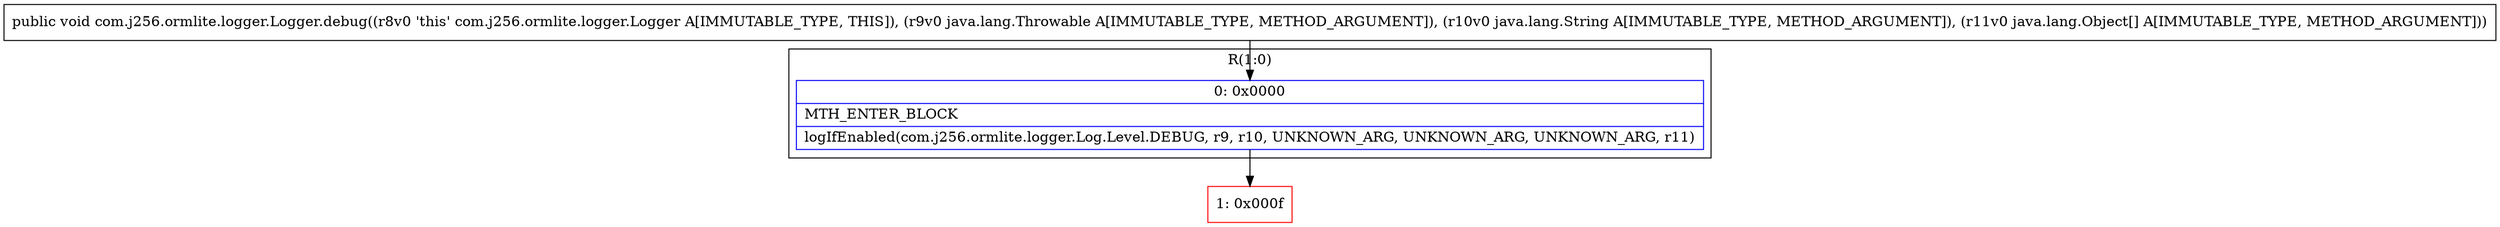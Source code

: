 digraph "CFG forcom.j256.ormlite.logger.Logger.debug(Ljava\/lang\/Throwable;Ljava\/lang\/String;[Ljava\/lang\/Object;)V" {
subgraph cluster_Region_810389788 {
label = "R(1:0)";
node [shape=record,color=blue];
Node_0 [shape=record,label="{0\:\ 0x0000|MTH_ENTER_BLOCK\l|logIfEnabled(com.j256.ormlite.logger.Log.Level.DEBUG, r9, r10, UNKNOWN_ARG, UNKNOWN_ARG, UNKNOWN_ARG, r11)\l}"];
}
Node_1 [shape=record,color=red,label="{1\:\ 0x000f}"];
MethodNode[shape=record,label="{public void com.j256.ormlite.logger.Logger.debug((r8v0 'this' com.j256.ormlite.logger.Logger A[IMMUTABLE_TYPE, THIS]), (r9v0 java.lang.Throwable A[IMMUTABLE_TYPE, METHOD_ARGUMENT]), (r10v0 java.lang.String A[IMMUTABLE_TYPE, METHOD_ARGUMENT]), (r11v0 java.lang.Object[] A[IMMUTABLE_TYPE, METHOD_ARGUMENT])) }"];
MethodNode -> Node_0;
Node_0 -> Node_1;
}

